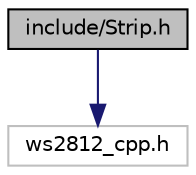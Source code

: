 digraph "include/Strip.h"
{
 // LATEX_PDF_SIZE
  edge [fontname="Helvetica",fontsize="10",labelfontname="Helvetica",labelfontsize="10"];
  node [fontname="Helvetica",fontsize="10",shape=record];
  Node1 [label="include/Strip.h",height=0.2,width=0.4,color="black", fillcolor="grey75", style="filled", fontcolor="black",tooltip="Contains the Strip class."];
  Node1 -> Node2 [color="midnightblue",fontsize="10",style="solid",fontname="Helvetica"];
  Node2 [label="ws2812_cpp.h",height=0.2,width=0.4,color="grey75", fillcolor="white", style="filled",tooltip=" "];
}
